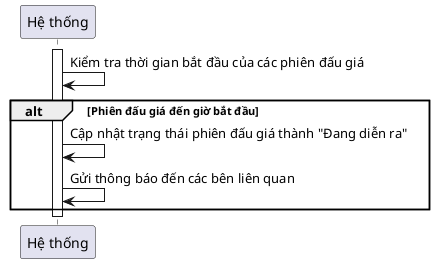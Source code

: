 @startuml   
participant "Hệ thống" as System

activate System
System -> System: Kiểm tra thời gian bắt đầu của các phiên đấu giá
alt Phiên đấu giá đến giờ bắt đầu
    System -> System: Cập nhật trạng thái phiên đấu giá thành "Đang diễn ra"
    System -> System: Gửi thông báo đến các bên liên quan
end
deactivate System
@enduml